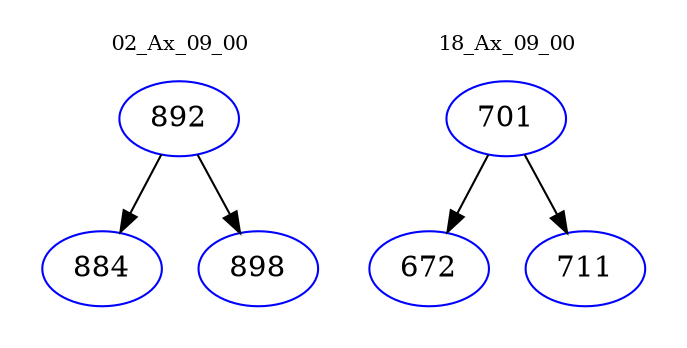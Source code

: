 digraph{
subgraph cluster_0 {
color = white
label = "02_Ax_09_00";
fontsize=10;
T0_892 [label="892", color="blue"]
T0_892 -> T0_884 [color="black"]
T0_884 [label="884", color="blue"]
T0_892 -> T0_898 [color="black"]
T0_898 [label="898", color="blue"]
}
subgraph cluster_1 {
color = white
label = "18_Ax_09_00";
fontsize=10;
T1_701 [label="701", color="blue"]
T1_701 -> T1_672 [color="black"]
T1_672 [label="672", color="blue"]
T1_701 -> T1_711 [color="black"]
T1_711 [label="711", color="blue"]
}
}
